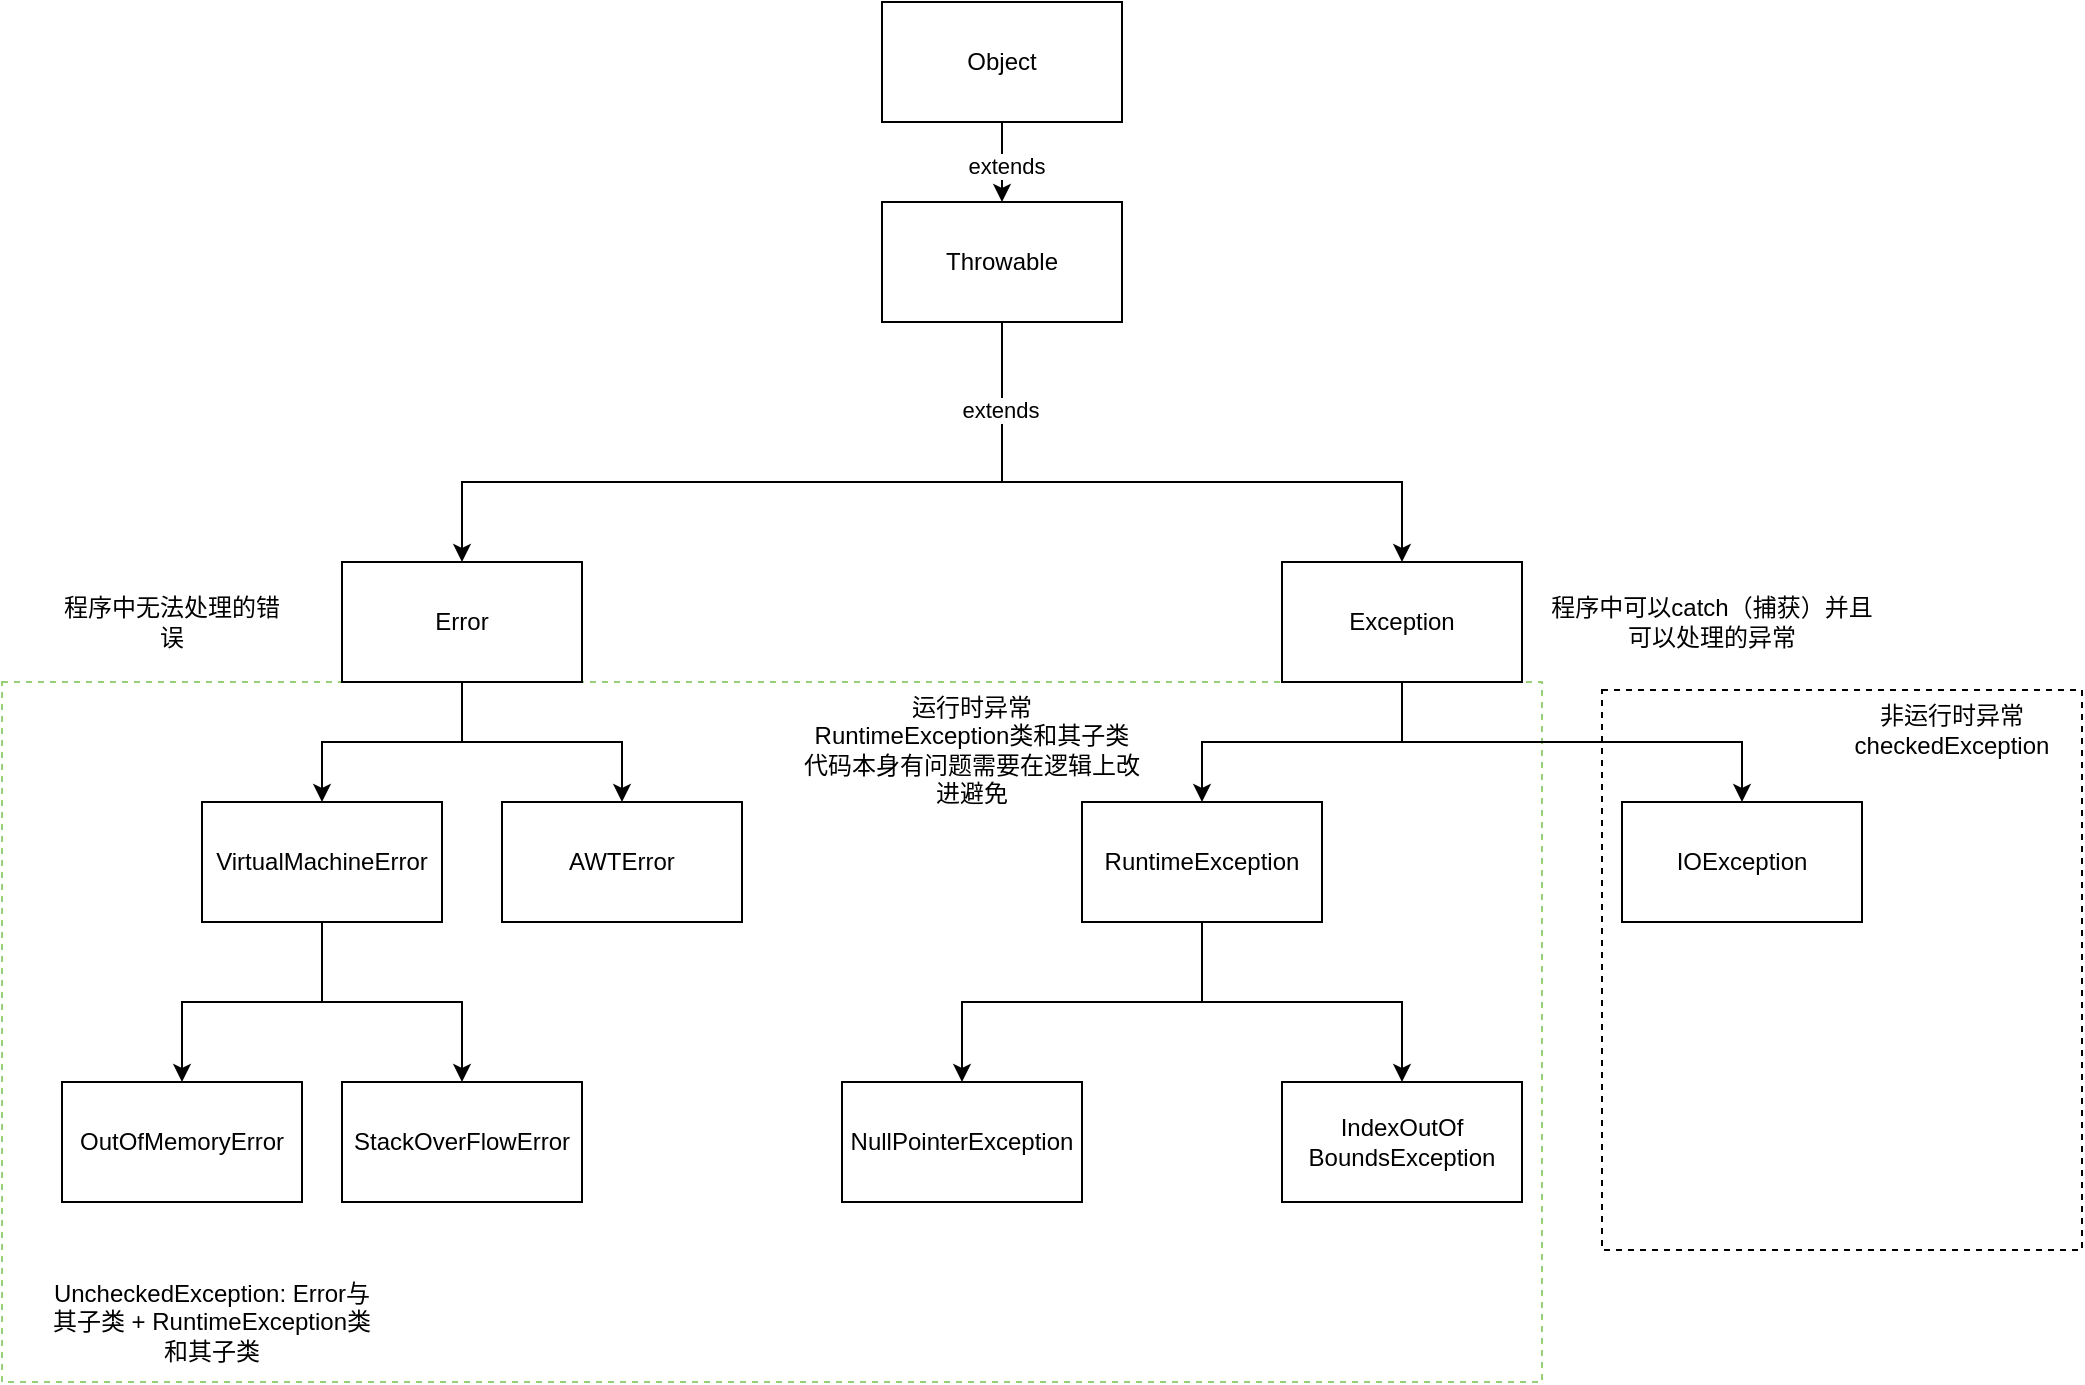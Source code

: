 <mxfile version="21.1.1" type="github">
  <diagram name="第 1 页" id="HNYDPUA9BnLiJMpUdGyk">
    <mxGraphModel dx="2411" dy="828" grid="1" gridSize="10" guides="1" tooltips="1" connect="1" arrows="1" fold="1" page="1" pageScale="1" pageWidth="1169" pageHeight="827" math="0" shadow="0">
      <root>
        <mxCell id="0" />
        <mxCell id="1" parent="0" />
        <mxCell id="2xDPPOLnJWVwvQlAHId1-38" value="" style="rounded=0;whiteSpace=wrap;html=1;dashed=1;strokeColor=#97D077;" vertex="1" parent="1">
          <mxGeometry x="-10" y="380" width="770" height="350" as="geometry" />
        </mxCell>
        <mxCell id="2xDPPOLnJWVwvQlAHId1-36" value="" style="rounded=0;whiteSpace=wrap;html=1;dashed=1;" vertex="1" parent="1">
          <mxGeometry x="790" y="384" width="240" height="280" as="geometry" />
        </mxCell>
        <mxCell id="2xDPPOLnJWVwvQlAHId1-9" value="" style="edgeStyle=orthogonalEdgeStyle;rounded=0;orthogonalLoop=1;jettySize=auto;html=1;" edge="1" parent="1" target="2xDPPOLnJWVwvQlAHId1-7">
          <mxGeometry relative="1" as="geometry">
            <mxPoint x="490" y="250" as="sourcePoint" />
            <Array as="points">
              <mxPoint x="490" y="280" />
              <mxPoint x="220" y="280" />
            </Array>
          </mxGeometry>
        </mxCell>
        <mxCell id="2xDPPOLnJWVwvQlAHId1-6" value="Throwable" style="rounded=0;whiteSpace=wrap;html=1;" vertex="1" parent="1">
          <mxGeometry x="430" y="140" width="120" height="60" as="geometry" />
        </mxCell>
        <mxCell id="2xDPPOLnJWVwvQlAHId1-18" value="" style="edgeStyle=orthogonalEdgeStyle;rounded=0;orthogonalLoop=1;jettySize=auto;html=1;" edge="1" parent="1" source="2xDPPOLnJWVwvQlAHId1-7" target="2xDPPOLnJWVwvQlAHId1-17">
          <mxGeometry relative="1" as="geometry" />
        </mxCell>
        <mxCell id="2xDPPOLnJWVwvQlAHId1-7" value="Error" style="whiteSpace=wrap;html=1;rounded=0;" vertex="1" parent="1">
          <mxGeometry x="160" y="320" width="120" height="60" as="geometry" />
        </mxCell>
        <mxCell id="2xDPPOLnJWVwvQlAHId1-28" value="" style="edgeStyle=orthogonalEdgeStyle;rounded=0;orthogonalLoop=1;jettySize=auto;html=1;" edge="1" parent="1" source="2xDPPOLnJWVwvQlAHId1-10" target="2xDPPOLnJWVwvQlAHId1-27">
          <mxGeometry relative="1" as="geometry" />
        </mxCell>
        <mxCell id="2xDPPOLnJWVwvQlAHId1-10" value="Exception" style="whiteSpace=wrap;html=1;rounded=0;" vertex="1" parent="1">
          <mxGeometry x="630" y="320" width="120" height="60" as="geometry" />
        </mxCell>
        <mxCell id="2xDPPOLnJWVwvQlAHId1-13" value="" style="edgeStyle=orthogonalEdgeStyle;rounded=0;orthogonalLoop=1;jettySize=auto;html=1;" edge="1" parent="1" source="2xDPPOLnJWVwvQlAHId1-12" target="2xDPPOLnJWVwvQlAHId1-6">
          <mxGeometry relative="1" as="geometry" />
        </mxCell>
        <mxCell id="2xDPPOLnJWVwvQlAHId1-14" value="extends" style="edgeLabel;html=1;align=center;verticalAlign=middle;resizable=0;points=[];" vertex="1" connectable="0" parent="2xDPPOLnJWVwvQlAHId1-13">
          <mxGeometry x="0.1" y="2" relative="1" as="geometry">
            <mxPoint as="offset" />
          </mxGeometry>
        </mxCell>
        <mxCell id="2xDPPOLnJWVwvQlAHId1-12" value="Object" style="rounded=0;whiteSpace=wrap;html=1;" vertex="1" parent="1">
          <mxGeometry x="430" y="40" width="120" height="60" as="geometry" />
        </mxCell>
        <mxCell id="2xDPPOLnJWVwvQlAHId1-16" value="程序中无法处理的错误" style="text;html=1;strokeColor=none;fillColor=none;align=center;verticalAlign=middle;whiteSpace=wrap;rounded=0;" vertex="1" parent="1">
          <mxGeometry x="20" y="330" width="110" height="40" as="geometry" />
        </mxCell>
        <mxCell id="2xDPPOLnJWVwvQlAHId1-20" value="" style="edgeStyle=orthogonalEdgeStyle;rounded=0;orthogonalLoop=1;jettySize=auto;html=1;" edge="1" parent="1" source="2xDPPOLnJWVwvQlAHId1-17" target="2xDPPOLnJWVwvQlAHId1-19">
          <mxGeometry relative="1" as="geometry" />
        </mxCell>
        <mxCell id="2xDPPOLnJWVwvQlAHId1-17" value="VirtualMachineError" style="whiteSpace=wrap;html=1;rounded=0;" vertex="1" parent="1">
          <mxGeometry x="90" y="440" width="120" height="60" as="geometry" />
        </mxCell>
        <mxCell id="2xDPPOLnJWVwvQlAHId1-19" value="OutOfMemoryError" style="whiteSpace=wrap;html=1;rounded=0;" vertex="1" parent="1">
          <mxGeometry x="20" y="580" width="120" height="60" as="geometry" />
        </mxCell>
        <mxCell id="2xDPPOLnJWVwvQlAHId1-21" value="StackOverFlowError" style="whiteSpace=wrap;html=1;rounded=0;" vertex="1" parent="1">
          <mxGeometry x="160" y="580" width="120" height="60" as="geometry" />
        </mxCell>
        <mxCell id="2xDPPOLnJWVwvQlAHId1-22" value="" style="edgeStyle=orthogonalEdgeStyle;rounded=0;orthogonalLoop=1;jettySize=auto;html=1;entryX=0.5;entryY=0;entryDx=0;entryDy=0;exitX=0.5;exitY=1;exitDx=0;exitDy=0;" edge="1" parent="1" source="2xDPPOLnJWVwvQlAHId1-17" target="2xDPPOLnJWVwvQlAHId1-21">
          <mxGeometry relative="1" as="geometry">
            <mxPoint x="160" y="530" as="sourcePoint" />
            <mxPoint x="90" y="590" as="targetPoint" />
          </mxGeometry>
        </mxCell>
        <mxCell id="2xDPPOLnJWVwvQlAHId1-23" value="AWTError" style="whiteSpace=wrap;html=1;rounded=0;" vertex="1" parent="1">
          <mxGeometry x="240" y="440" width="120" height="60" as="geometry" />
        </mxCell>
        <mxCell id="2xDPPOLnJWVwvQlAHId1-24" value="" style="edgeStyle=orthogonalEdgeStyle;rounded=0;orthogonalLoop=1;jettySize=auto;html=1;entryX=0.5;entryY=0;entryDx=0;entryDy=0;exitX=0.5;exitY=1;exitDx=0;exitDy=0;" edge="1" parent="1" source="2xDPPOLnJWVwvQlAHId1-7" target="2xDPPOLnJWVwvQlAHId1-23">
          <mxGeometry relative="1" as="geometry">
            <mxPoint x="230" y="390" as="sourcePoint" />
            <mxPoint x="310" y="440" as="targetPoint" />
          </mxGeometry>
        </mxCell>
        <mxCell id="2xDPPOLnJWVwvQlAHId1-25" value="" style="edgeStyle=orthogonalEdgeStyle;rounded=0;orthogonalLoop=1;jettySize=auto;html=1;entryX=0.5;entryY=0;entryDx=0;entryDy=0;exitX=0.5;exitY=1;exitDx=0;exitDy=0;" edge="1" parent="1" source="2xDPPOLnJWVwvQlAHId1-6" target="2xDPPOLnJWVwvQlAHId1-10">
          <mxGeometry relative="1" as="geometry">
            <mxPoint x="500" y="260" as="sourcePoint" />
            <mxPoint x="230" y="330" as="targetPoint" />
            <Array as="points">
              <mxPoint x="490" y="280" />
              <mxPoint x="690" y="280" />
            </Array>
          </mxGeometry>
        </mxCell>
        <mxCell id="2xDPPOLnJWVwvQlAHId1-41" value="extends" style="edgeLabel;html=1;align=center;verticalAlign=middle;resizable=0;points=[];" vertex="1" connectable="0" parent="2xDPPOLnJWVwvQlAHId1-25">
          <mxGeometry x="-0.725" y="-1" relative="1" as="geometry">
            <mxPoint as="offset" />
          </mxGeometry>
        </mxCell>
        <mxCell id="2xDPPOLnJWVwvQlAHId1-26" value="程序中可以catch（捕获）并且可以处理的异常" style="text;html=1;strokeColor=none;fillColor=none;align=center;verticalAlign=middle;whiteSpace=wrap;rounded=0;" vertex="1" parent="1">
          <mxGeometry x="760" y="320" width="170" height="60" as="geometry" />
        </mxCell>
        <mxCell id="2xDPPOLnJWVwvQlAHId1-32" value="" style="edgeStyle=orthogonalEdgeStyle;rounded=0;orthogonalLoop=1;jettySize=auto;html=1;" edge="1" parent="1" source="2xDPPOLnJWVwvQlAHId1-27" target="2xDPPOLnJWVwvQlAHId1-31">
          <mxGeometry relative="1" as="geometry" />
        </mxCell>
        <mxCell id="2xDPPOLnJWVwvQlAHId1-27" value="RuntimeException" style="whiteSpace=wrap;html=1;rounded=0;" vertex="1" parent="1">
          <mxGeometry x="530" y="440" width="120" height="60" as="geometry" />
        </mxCell>
        <mxCell id="2xDPPOLnJWVwvQlAHId1-29" value="运行时异常&lt;br&gt;RuntimeException类和其子类&lt;br&gt;代码本身有问题需要在逻辑上改进避免" style="text;html=1;strokeColor=none;fillColor=none;align=center;verticalAlign=middle;whiteSpace=wrap;rounded=0;" vertex="1" parent="1">
          <mxGeometry x="390" y="384" width="170" height="60" as="geometry" />
        </mxCell>
        <mxCell id="2xDPPOLnJWVwvQlAHId1-30" value="IOException" style="whiteSpace=wrap;html=1;rounded=0;" vertex="1" parent="1">
          <mxGeometry x="800" y="440" width="120" height="60" as="geometry" />
        </mxCell>
        <mxCell id="2xDPPOLnJWVwvQlAHId1-31" value="NullPointerException" style="whiteSpace=wrap;html=1;rounded=0;" vertex="1" parent="1">
          <mxGeometry x="410" y="580" width="120" height="60" as="geometry" />
        </mxCell>
        <mxCell id="2xDPPOLnJWVwvQlAHId1-33" value="IndexOutOf&lt;br&gt;BoundsException" style="whiteSpace=wrap;html=1;rounded=0;" vertex="1" parent="1">
          <mxGeometry x="630" y="580" width="120" height="60" as="geometry" />
        </mxCell>
        <mxCell id="2xDPPOLnJWVwvQlAHId1-34" value="" style="edgeStyle=orthogonalEdgeStyle;rounded=0;orthogonalLoop=1;jettySize=auto;html=1;entryX=0.5;entryY=0;entryDx=0;entryDy=0;exitX=0.5;exitY=1;exitDx=0;exitDy=0;" edge="1" parent="1" source="2xDPPOLnJWVwvQlAHId1-27" target="2xDPPOLnJWVwvQlAHId1-33">
          <mxGeometry relative="1" as="geometry">
            <mxPoint x="600" y="510" as="sourcePoint" />
            <mxPoint x="480" y="590" as="targetPoint" />
            <Array as="points">
              <mxPoint x="590" y="540" />
              <mxPoint x="690" y="540" />
            </Array>
          </mxGeometry>
        </mxCell>
        <mxCell id="2xDPPOLnJWVwvQlAHId1-35" value="" style="edgeStyle=orthogonalEdgeStyle;rounded=0;orthogonalLoop=1;jettySize=auto;html=1;exitX=0.5;exitY=1;exitDx=0;exitDy=0;" edge="1" parent="1" source="2xDPPOLnJWVwvQlAHId1-10" target="2xDPPOLnJWVwvQlAHId1-30">
          <mxGeometry relative="1" as="geometry">
            <mxPoint x="700" y="390" as="sourcePoint" />
            <mxPoint x="600" y="450" as="targetPoint" />
          </mxGeometry>
        </mxCell>
        <mxCell id="2xDPPOLnJWVwvQlAHId1-37" value="非运行时异常&lt;br&gt;checkedException" style="text;html=1;strokeColor=none;fillColor=none;align=center;verticalAlign=middle;whiteSpace=wrap;rounded=0;" vertex="1" parent="1">
          <mxGeometry x="910" y="384" width="110" height="39" as="geometry" />
        </mxCell>
        <mxCell id="2xDPPOLnJWVwvQlAHId1-40" value="UncheckedException: Error与其子类 + RuntimeException类和其子类" style="text;html=1;strokeColor=none;fillColor=none;align=center;verticalAlign=middle;whiteSpace=wrap;rounded=0;" vertex="1" parent="1">
          <mxGeometry x="10" y="670" width="170" height="60" as="geometry" />
        </mxCell>
      </root>
    </mxGraphModel>
  </diagram>
</mxfile>
